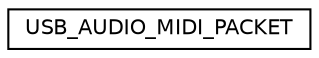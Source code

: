 digraph "Graphical Class Hierarchy"
{
  edge [fontname="Helvetica",fontsize="10",labelfontname="Helvetica",labelfontsize="10"];
  node [fontname="Helvetica",fontsize="10",shape=record];
  rankdir="LR";
  Node1 [label="USB_AUDIO_MIDI_PACKET",height=0.2,width=0.4,color="black", fillcolor="white", style="filled",URL="$union_u_s_b___a_u_d_i_o___m_i_d_i___p_a_c_k_e_t.html"];
}

